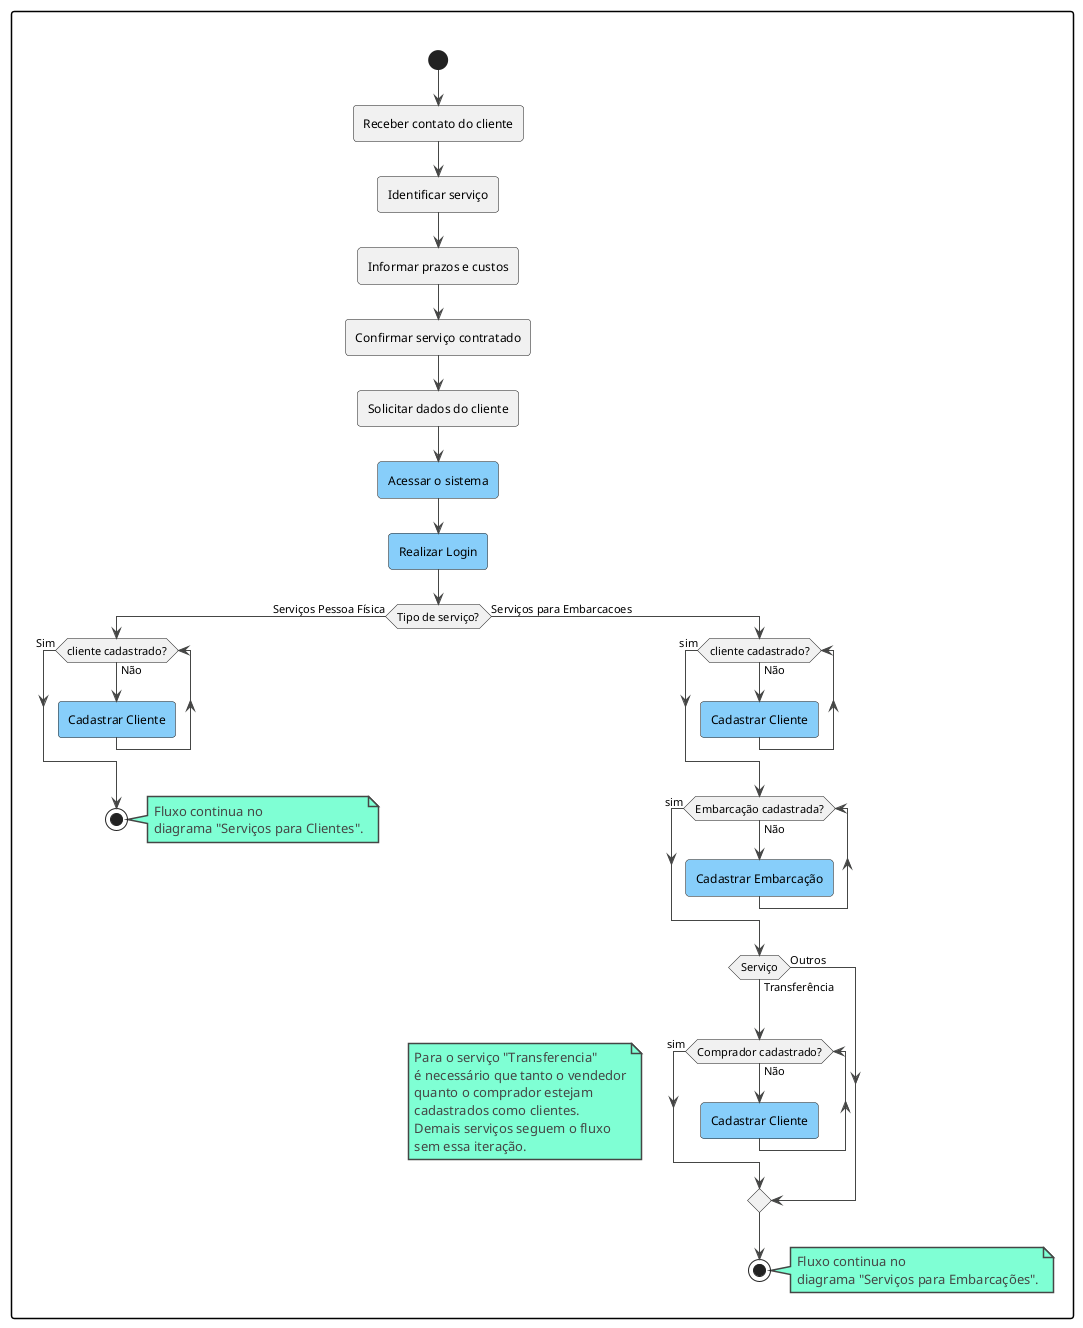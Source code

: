 @startuml
!theme vibrant
rectangle {
start


:Receber contato do cliente;

:Identificar serviço;

:Informar prazos e custos;

:Confirmar serviço contratado;

:Solicitar dados do cliente;

#LightSkyBlue:Acessar o sistema;

#LightSkyBlue:Realizar Login;


if(Tipo de serviço?) then (Serviços Pessoa Física)


    while (cliente cadastrado?) is (Não)
        #LightSkyBlue:Cadastrar Cliente;
    endwhile (Sim)
    stop
    note right
        Fluxo continua no 
        diagrama "Serviços para Clientes".
    end note
    
    

else (Serviços para Embarcacoes)

    while (cliente cadastrado?) is (Não)
        #LightSkyBlue:Cadastrar Cliente;
    endwhile (sim)

    while (Embarcação cadastrada?) is (Não)
        #LightSkyBlue:Cadastrar Embarcação;
        
    endwhile (sim)

    if (Serviço) then (Transferência)
        label espaco
        while (Comprador cadastrado?) is (Não)
            note left
                        Para o serviço "Transferencia"
                        é necessário que tanto o vendedor
                        quanto o comprador estejam 
                        cadastrados como clientes.
                        Demais serviços seguem o fluxo
                        sem essa iteração.
                    end note
            #LightSkyBlue:Cadastrar Cliente;
            
        endwhile (sim)
    else  (Outros)
    endif
    stop
    note right
    Fluxo continua no 
    diagrama "Serviços para Embarcações".
    end note
    
endif
}
@enduml
